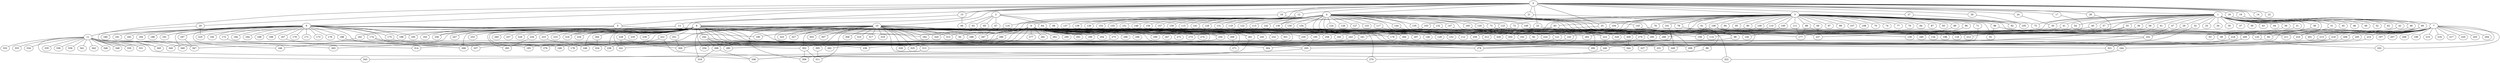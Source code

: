 
graph graphname {
    0 -- 1
0 -- 2
0 -- 3
0 -- 4
0 -- 5
0 -- 6
0 -- 7
0 -- 8
0 -- 9
0 -- 10
0 -- 11
0 -- 12
0 -- 13
0 -- 14
0 -- 15
0 -- 16
0 -- 17
0 -- 18
0 -- 19
0 -- 20
0 -- 21
0 -- 22
0 -- 23
0 -- 24
0 -- 25
0 -- 26
0 -- 27
0 -- 28
1 -- 29
1 -- 30
1 -- 31
1 -- 32
1 -- 33
1 -- 34
1 -- 35
1 -- 36
1 -- 37
1 -- 38
1 -- 39
1 -- 40
1 -- 41
1 -- 42
1 -- 43
1 -- 44
1 -- 45
1 -- 46
1 -- 47
1 -- 48
1 -- 49
1 -- 50
1 -- 51
1 -- 52
1 -- 53
1 -- 54
1 -- 55
1 -- 56
1 -- 57
1 -- 58
1 -- 59
1 -- 60
1 -- 61
1 -- 62
1 -- 328
1 -- 75
2 -- 64
2 -- 66
2 -- 67
2 -- 68
2 -- 65
2 -- 63
3 -- 69
3 -- 70
3 -- 71
3 -- 72
3 -- 73
3 -- 74
3 -- 75
3 -- 76
3 -- 77
3 -- 78
3 -- 79
3 -- 80
3 -- 81
3 -- 82
3 -- 83
3 -- 84
3 -- 85
3 -- 86
3 -- 87
3 -- 88
3 -- 89
3 -- 90
3 -- 91
3 -- 92
3 -- 93
3 -- 94
3 -- 95
3 -- 96
3 -- 97
3 -- 98
3 -- 99
3 -- 100
3 -- 101
3 -- 102
3 -- 103
3 -- 104
3 -- 105
3 -- 106
3 -- 107
3 -- 108
3 -- 109
3 -- 110
3 -- 111
3 -- 112
4 -- 128
4 -- 130
4 -- 131
4 -- 132
4 -- 133
4 -- 134
4 -- 129
4 -- 136
4 -- 137
4 -- 138
4 -- 139
4 -- 140
4 -- 141
4 -- 142
4 -- 143
4 -- 144
4 -- 145
4 -- 146
4 -- 147
4 -- 148
4 -- 149
4 -- 150
4 -- 151
4 -- 152
4 -- 153
4 -- 154
4 -- 155
4 -- 156
4 -- 157
4 -- 158
4 -- 159
4 -- 160
4 -- 135
4 -- 113
4 -- 114
4 -- 115
4 -- 116
4 -- 117
4 -- 118
4 -- 119
4 -- 120
4 -- 121
4 -- 122
4 -- 123
4 -- 124
4 -- 125
4 -- 126
4 -- 127
4 -- 292
5 -- 161
5 -- 162
5 -- 163
5 -- 316
5 -- 273
6 -- 164
6 -- 165
6 -- 166
6 -- 167
6 -- 168
6 -- 169
6 -- 170
6 -- 171
6 -- 172
6 -- 173
6 -- 174
6 -- 175
6 -- 176
6 -- 177
6 -- 178
6 -- 179
6 -- 180
6 -- 181
6 -- 182
6 -- 183
6 -- 184
6 -- 185
6 -- 186
6 -- 187
6 -- 188
6 -- 189
6 -- 190
6 -- 191
6 -- 192
6 -- 193
6 -- 194
6 -- 195
6 -- 196
6 -- 349
7 -- 197
7 -- 198
7 -- 199
7 -- 200
7 -- 201
7 -- 202
7 -- 203
7 -- 204
7 -- 205
7 -- 206
7 -- 207
7 -- 208
7 -- 209
7 -- 210
7 -- 211
7 -- 212
7 -- 213
7 -- 214
7 -- 215
7 -- 216
7 -- 217
7 -- 218
7 -- 219
7 -- 220
8 -- 256
8 -- 258
8 -- 259
8 -- 260
8 -- 261
8 -- 262
8 -- 257
8 -- 264
8 -- 265
8 -- 266
8 -- 263
8 -- 221
8 -- 222
8 -- 223
8 -- 224
8 -- 225
8 -- 226
8 -- 227
8 -- 228
8 -- 229
8 -- 230
8 -- 231
8 -- 232
8 -- 233
8 -- 234
8 -- 235
8 -- 236
8 -- 237
8 -- 238
8 -- 239
8 -- 240
8 -- 241
8 -- 242
8 -- 243
8 -- 244
8 -- 245
8 -- 246
8 -- 247
8 -- 248
8 -- 249
8 -- 250
8 -- 251
8 -- 252
8 -- 253
8 -- 254
8 -- 255
8 -- 50
8 -- 58
9 -- 267
9 -- 268
9 -- 269
9 -- 270
9 -- 271
9 -- 272
9 -- 273
9 -- 274
9 -- 275
9 -- 276
9 -- 277
9 -- 278
9 -- 279
9 -- 280
9 -- 281
9 -- 282
9 -- 283
9 -- 284
9 -- 285
9 -- 286
9 -- 287
9 -- 288
9 -- 289
9 -- 290
9 -- 291
9 -- 292
9 -- 293
9 -- 294
9 -- 295
9 -- 296
9 -- 297
9 -- 298
9 -- 299
9 -- 300
10 -- 301
10 -- 302
10 -- 303
10 -- 304
10 -- 305
10 -- 306
10 -- 307
10 -- 308
10 -- 309
10 -- 310
10 -- 311
10 -- 312
10 -- 313
10 -- 314
10 -- 315
10 -- 316
10 -- 317
10 -- 318
10 -- 319
10 -- 320
10 -- 321
10 -- 322
10 -- 323
10 -- 324
10 -- 325
10 -- 326
10 -- 327
10 -- 328
10 -- 329
10 -- 182
10 -- 288
11 -- 330
11 -- 331
11 -- 332
11 -- 333
11 -- 334
11 -- 335
11 -- 336
11 -- 337
11 -- 338
11 -- 339
11 -- 340
11 -- 341
11 -- 342
11 -- 343
11 -- 344
11 -- 345
11 -- 346
11 -- 347
11 -- 348
11 -- 349
12 -- 50
12 -- 136
13 -- 165
13 -- 196
13 -- 152
13 -- 112
15 -- 256
15 -- 66
16 -- 315
16 -- 73
17 -- 139
18 -- 48
19 -- 60
20 -- 345
20 -- 225
21 -- 78
21 -- 136
23 -- 209
23 -- 258
24 -- 30
25 -- 212
25 -- 312
26 -- 285
27 -- 82
28 -- 105
29 -- 252
30 -- 193
31 -- 134
32 -- 278
36 -- 177
38 -- 53
40 -- 224
41 -- 255
41 -- 161
42 -- 321
42 -- 118
47 -- 252
48 -- 58
51 -- 210
54 -- 179
55 -- 295
55 -- 300
55 -- 309
56 -- 279
57 -- 222
59 -- 237
60 -- 289
60 -- 125
60 -- 201
60 -- 85
61 -- 349
64 -- 146
64 -- 238
64 -- 102
65 -- 320
67 -- 287
68 -- 92
69 -- 237
71 -- 240
72 -- 195
73 -- 289
73 -- 295
76 -- 121
78 -- 322
80 -- 139
81 -- 98
83 -- 293
83 -- 243
83 -- 259
86 -- 211
86 -- 91
88 -- 212
88 -- 177
89 -- 306
90 -- 283
96 -- 285
98 -- 178
100 -- 140
101 -- 241
103 -- 182
104 -- 329
106 -- 209
106 -- 200
106 -- 143
109 -- 158
110 -- 114
111 -- 177
113 -- 189
116 -- 190
117 -- 129
120 -- 279
121 -- 262
121 -- 304
123 -- 198
123 -- 230
125 -- 202
132 -- 273
132 -- 279
135 -- 224
136 -- 301
136 -- 302
141 -- 245
142 -- 232
143 -- 236
144 -- 152
145 -- 218
147 -- 278
148 -- 261
149 -- 249
150 -- 284
151 -- 250
154 -- 297
160 -- 295
160 -- 222
161 -- 185
162 -- 166
167 -- 314
172 -- 263
174 -- 209
174 -- 276
175 -- 238
187 -- 347
188 -- 266
195 -- 293
200 -- 313
200 -- 321
205 -- 231
206 -- 227
213 -- 238
214 -- 249
218 -- 344
219 -- 244
219 -- 347
221 -- 270
221 -- 248
222 -- 240
223 -- 246
228 -- 300
228 -- 241
229 -- 265
240 -- 270
242 -- 278
242 -- 268
242 -- 302
242 -- 280
243 -- 266
244 -- 322
250 -- 254
251 -- 300
252 -- 337
261 -- 338
264 -- 324
268 -- 318
268 -- 338
269 -- 271
275 -- 325
279 -- 292
286 -- 340
286 -- 326
293 -- 338
302 -- 306
302 -- 311
305 -- 311
309 -- 344
313 -- 343

}
